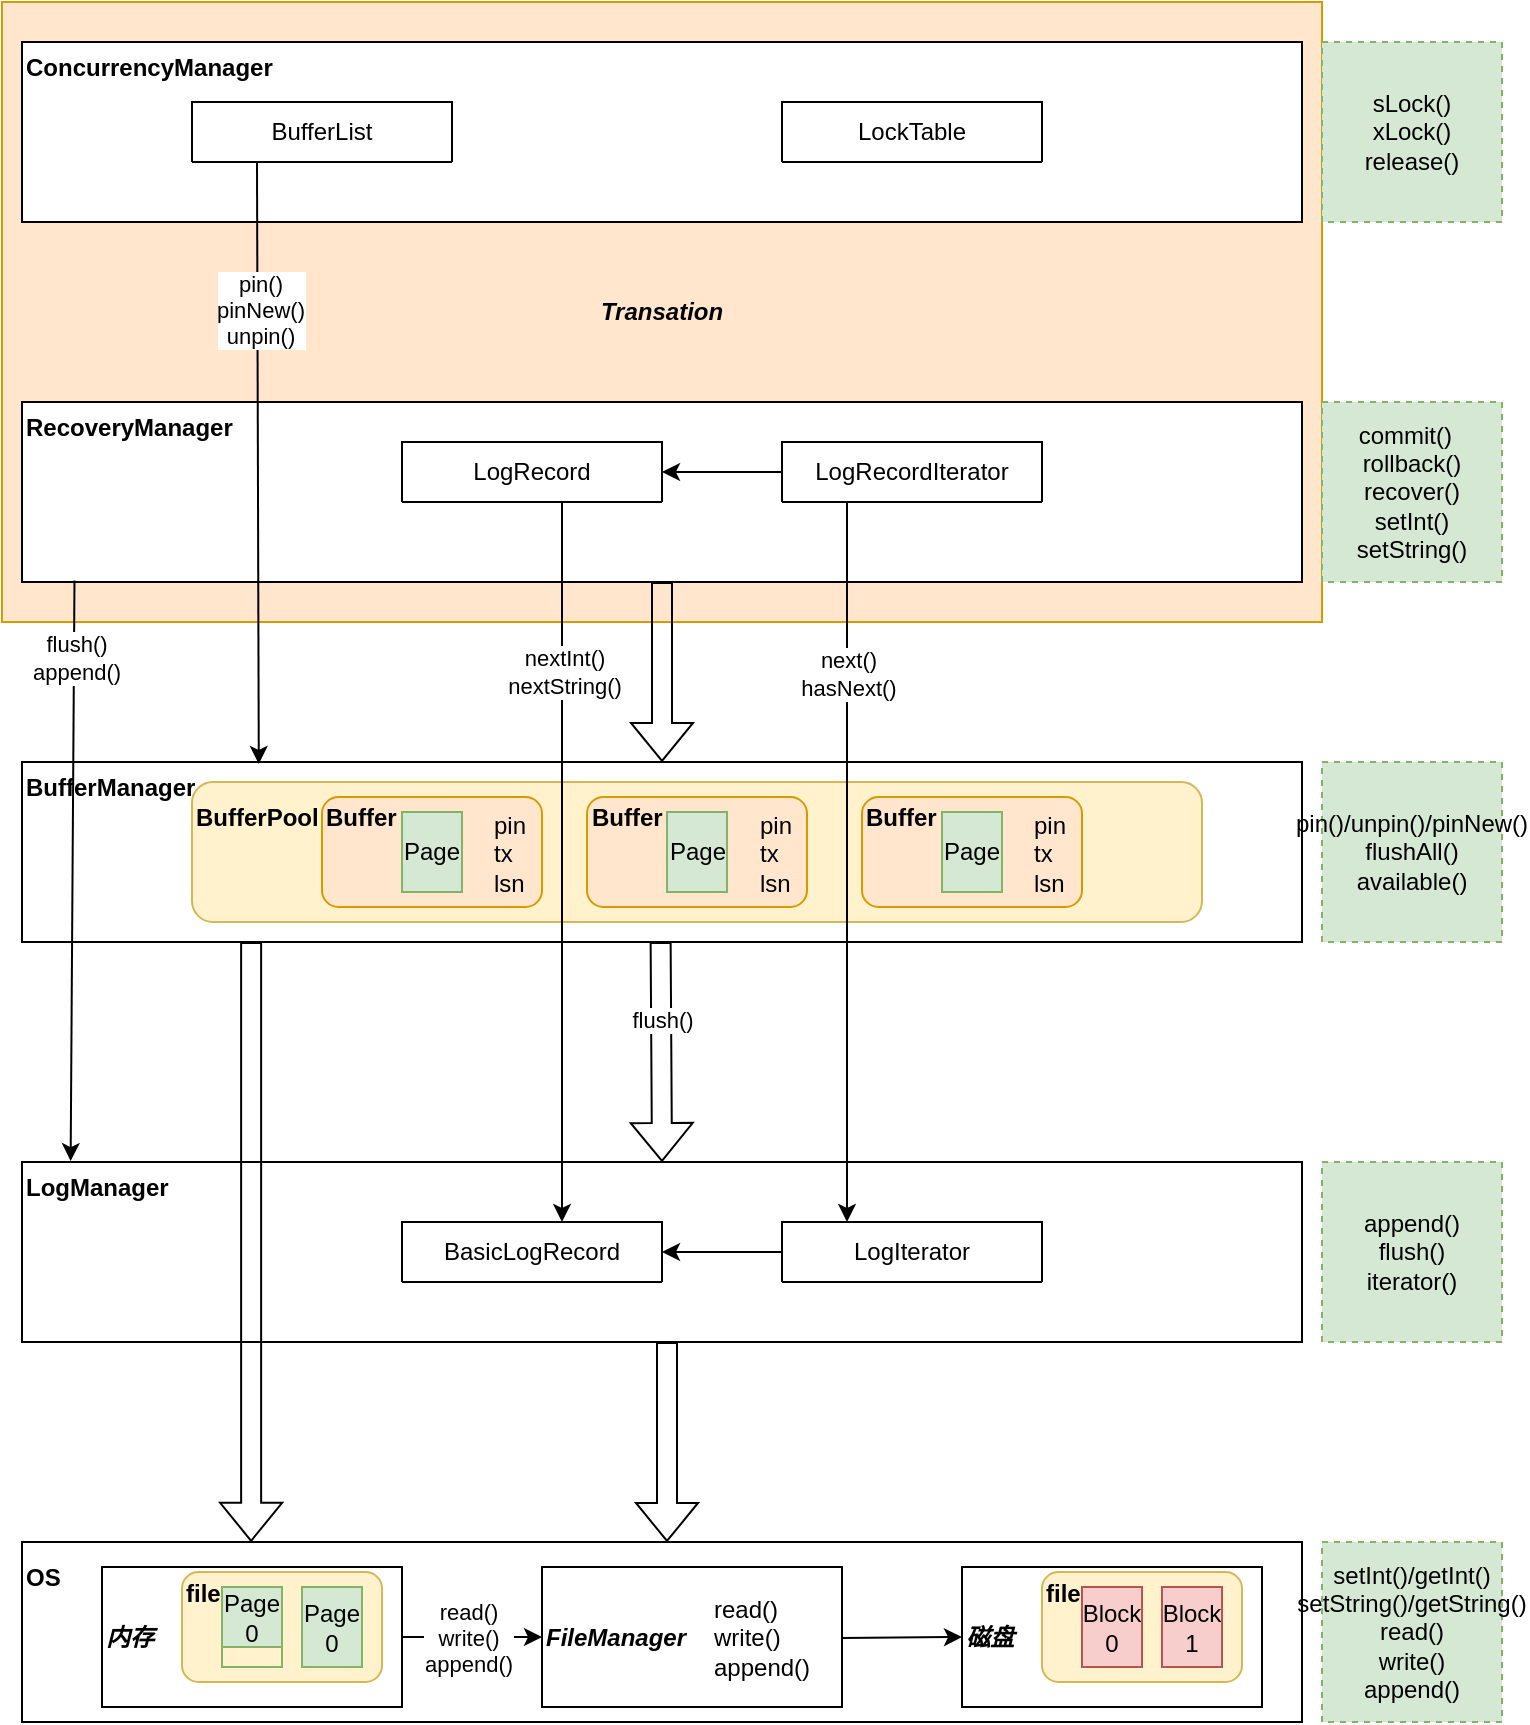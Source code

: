 <mxfile version="24.4.9" type="device">
  <diagram name="第 1 页" id="Z0V8dbVa-5bJPnrBIO7Z">
    <mxGraphModel dx="1188" dy="626" grid="1" gridSize="10" guides="1" tooltips="1" connect="1" arrows="1" fold="1" page="1" pageScale="1" pageWidth="827" pageHeight="1169" math="0" shadow="0">
      <root>
        <mxCell id="0" />
        <mxCell id="1" parent="0" />
        <mxCell id="BYR6fxOjp8F17I5fI36C-157" value="&lt;b&gt;&lt;i&gt;Transation&lt;/i&gt;&lt;/b&gt;" style="rounded=0;whiteSpace=wrap;html=1;fillColor=#ffe6cc;strokeColor=#d79b00;" vertex="1" parent="1">
          <mxGeometry x="70" y="90" width="660" height="310" as="geometry" />
        </mxCell>
        <mxCell id="BYR6fxOjp8F17I5fI36C-4" value="&lt;p style=&quot;margin-top: 0px; margin-left: 0px; margin-bottom: 55px;&quot;&gt;&lt;b&gt;OS&lt;/b&gt;&lt;/p&gt;" style="rounded=0;whiteSpace=wrap;html=1;align=left;" vertex="1" parent="1">
          <mxGeometry x="80" y="860" width="640" height="90" as="geometry" />
        </mxCell>
        <mxCell id="BYR6fxOjp8F17I5fI36C-33" value="&lt;b&gt;&lt;i&gt;磁盘&lt;/i&gt;&lt;/b&gt;" style="rounded=0;whiteSpace=wrap;html=1;align=left;" vertex="1" parent="1">
          <mxGeometry x="550" y="872.5" width="150" height="70" as="geometry" />
        </mxCell>
        <mxCell id="BYR6fxOjp8F17I5fI36C-13" value="&lt;p style=&quot;margin-top: 0px; margin-left: 0px; margin-bottom: 35px;&quot;&gt;&lt;b&gt;file&lt;/b&gt;&lt;/p&gt;" style="rounded=1;whiteSpace=wrap;html=1;align=left;fillColor=#fff2cc;strokeColor=#d6b656;" vertex="1" parent="1">
          <mxGeometry x="590" y="875" width="100" height="55" as="geometry" />
        </mxCell>
        <mxCell id="BYR6fxOjp8F17I5fI36C-14" value="Block&lt;div&gt;0&lt;/div&gt;" style="rounded=0;whiteSpace=wrap;html=1;fillColor=#f8cecc;strokeColor=#b85450;" vertex="1" parent="1">
          <mxGeometry x="610" y="882.5" width="30" height="40" as="geometry" />
        </mxCell>
        <mxCell id="BYR6fxOjp8F17I5fI36C-15" value="Block&lt;div&gt;1&lt;/div&gt;" style="rounded=0;whiteSpace=wrap;html=1;fillColor=#f8cecc;strokeColor=#b85450;" vertex="1" parent="1">
          <mxGeometry x="650" y="882.5" width="30" height="40" as="geometry" />
        </mxCell>
        <mxCell id="BYR6fxOjp8F17I5fI36C-32" value="&lt;b&gt;&lt;i&gt;内存&lt;/i&gt;&lt;/b&gt;" style="rounded=0;whiteSpace=wrap;html=1;align=left;" vertex="1" parent="1">
          <mxGeometry x="120" y="872.5" width="150" height="70" as="geometry" />
        </mxCell>
        <mxCell id="BYR6fxOjp8F17I5fI36C-16" value="&lt;p style=&quot;margin-top: 0px; margin-left: 0px; margin-bottom: 35px;&quot;&gt;&lt;b&gt;file&lt;/b&gt;&lt;/p&gt;" style="rounded=1;whiteSpace=wrap;html=1;align=left;fillColor=#fff2cc;strokeColor=#d6b656;" vertex="1" parent="1">
          <mxGeometry x="160" y="875" width="100" height="55" as="geometry" />
        </mxCell>
        <mxCell id="BYR6fxOjp8F17I5fI36C-18" value="Page&lt;div&gt;0&lt;/div&gt;" style="rounded=0;whiteSpace=wrap;html=1;fillColor=#d5e8d4;strokeColor=#82b366;" vertex="1" parent="1">
          <mxGeometry x="220" y="882.5" width="30" height="40" as="geometry" />
        </mxCell>
        <mxCell id="BYR6fxOjp8F17I5fI36C-48" value="&lt;p style=&quot;margin-top: 0px; margin-left: 0px; margin-bottom: 65px;&quot;&gt;&lt;b&gt;LogManager&lt;/b&gt;&lt;/p&gt;" style="rounded=0;whiteSpace=wrap;html=1;align=left;" vertex="1" parent="1">
          <mxGeometry x="80" y="670" width="640" height="90" as="geometry" />
        </mxCell>
        <mxCell id="BYR6fxOjp8F17I5fI36C-49" value="Page&lt;div&gt;0&lt;/div&gt;" style="swimlane;fontStyle=0;childLayout=stackLayout;horizontal=1;startSize=30;horizontalStack=0;resizeParent=1;resizeParentMax=0;resizeLast=0;collapsible=1;marginBottom=0;whiteSpace=wrap;html=1;fillColor=#d5e8d4;strokeColor=#82b366;" vertex="1" collapsed="1" parent="1">
          <mxGeometry x="180" y="882.5" width="30" height="40" as="geometry">
            <mxRectangle x="180" y="882.5" width="60" height="150" as="alternateBounds" />
          </mxGeometry>
        </mxCell>
        <mxCell id="BYR6fxOjp8F17I5fI36C-50" value="setInt()" style="text;strokeColor=none;fillColor=none;align=left;verticalAlign=middle;spacingLeft=4;spacingRight=4;overflow=hidden;points=[[0,0.5],[1,0.5]];portConstraint=eastwest;rotatable=0;whiteSpace=wrap;html=1;" vertex="1" parent="BYR6fxOjp8F17I5fI36C-49">
          <mxGeometry y="30" width="60" height="30" as="geometry" />
        </mxCell>
        <mxCell id="BYR6fxOjp8F17I5fI36C-51" value="getInt()" style="text;strokeColor=none;fillColor=none;align=left;verticalAlign=middle;spacingLeft=4;spacingRight=4;overflow=hidden;points=[[0,0.5],[1,0.5]];portConstraint=eastwest;rotatable=0;whiteSpace=wrap;html=1;" vertex="1" parent="BYR6fxOjp8F17I5fI36C-49">
          <mxGeometry y="60" width="60" height="30" as="geometry" />
        </mxCell>
        <mxCell id="BYR6fxOjp8F17I5fI36C-52" value="setString()" style="text;strokeColor=none;fillColor=none;align=left;verticalAlign=middle;spacingLeft=4;spacingRight=4;overflow=hidden;points=[[0,0.5],[1,0.5]];portConstraint=eastwest;rotatable=0;whiteSpace=wrap;html=1;" vertex="1" parent="BYR6fxOjp8F17I5fI36C-49">
          <mxGeometry y="90" width="60" height="30" as="geometry" />
        </mxCell>
        <mxCell id="BYR6fxOjp8F17I5fI36C-54" value="getString()" style="text;strokeColor=none;fillColor=none;align=left;verticalAlign=middle;spacingLeft=4;spacingRight=4;overflow=hidden;points=[[0,0.5],[1,0.5]];portConstraint=eastwest;rotatable=0;whiteSpace=wrap;html=1;" vertex="1" parent="BYR6fxOjp8F17I5fI36C-49">
          <mxGeometry y="120" width="60" height="30" as="geometry" />
        </mxCell>
        <mxCell id="BYR6fxOjp8F17I5fI36C-59" value="&lt;b&gt;&lt;i&gt;FileManager&lt;/i&gt;&lt;/b&gt;" style="rounded=0;whiteSpace=wrap;html=1;align=left;" vertex="1" parent="1">
          <mxGeometry x="340" y="872.5" width="150" height="70" as="geometry" />
        </mxCell>
        <mxCell id="BYR6fxOjp8F17I5fI36C-60" value="" style="endArrow=classic;html=1;rounded=0;exitX=1;exitY=0.5;exitDx=0;exitDy=0;" edge="1" parent="1" source="BYR6fxOjp8F17I5fI36C-32" target="BYR6fxOjp8F17I5fI36C-59">
          <mxGeometry width="50" height="50" relative="1" as="geometry">
            <mxPoint x="410" y="820" as="sourcePoint" />
            <mxPoint x="460" y="770" as="targetPoint" />
          </mxGeometry>
        </mxCell>
        <mxCell id="BYR6fxOjp8F17I5fI36C-61" value="read()&lt;div&gt;write()&lt;/div&gt;&lt;div&gt;append()&lt;/div&gt;" style="edgeLabel;html=1;align=center;verticalAlign=middle;resizable=0;points=[];" vertex="1" connectable="0" parent="BYR6fxOjp8F17I5fI36C-60">
          <mxGeometry x="-0.077" relative="1" as="geometry">
            <mxPoint as="offset" />
          </mxGeometry>
        </mxCell>
        <mxCell id="BYR6fxOjp8F17I5fI36C-62" value="read()&lt;div&gt;write()&lt;/div&gt;&lt;div&gt;append()&lt;/div&gt;" style="text;strokeColor=none;fillColor=none;align=left;verticalAlign=middle;spacingLeft=4;spacingRight=4;overflow=hidden;points=[[0,0.5],[1,0.5]];portConstraint=eastwest;rotatable=0;whiteSpace=wrap;html=1;" vertex="1" parent="1">
          <mxGeometry x="420" y="882.5" width="80" height="50" as="geometry" />
        </mxCell>
        <mxCell id="BYR6fxOjp8F17I5fI36C-63" value="" style="endArrow=classic;html=1;rounded=0;entryX=0;entryY=0.5;entryDx=0;entryDy=0;" edge="1" parent="1" target="BYR6fxOjp8F17I5fI36C-33">
          <mxGeometry width="50" height="50" relative="1" as="geometry">
            <mxPoint x="490" y="908" as="sourcePoint" />
            <mxPoint x="460" y="770" as="targetPoint" />
          </mxGeometry>
        </mxCell>
        <mxCell id="BYR6fxOjp8F17I5fI36C-65" value="BasicLogRecord" style="swimlane;fontStyle=0;childLayout=stackLayout;horizontal=1;startSize=30;horizontalStack=0;resizeParent=1;resizeParentMax=0;resizeLast=0;collapsible=1;marginBottom=0;whiteSpace=wrap;html=1;" vertex="1" collapsed="1" parent="1">
          <mxGeometry x="270" y="700" width="130" height="30" as="geometry">
            <mxRectangle x="270" y="700" width="130" height="90" as="alternateBounds" />
          </mxGeometry>
        </mxCell>
        <mxCell id="BYR6fxOjp8F17I5fI36C-66" value="nextInt()" style="text;strokeColor=none;fillColor=none;align=left;verticalAlign=middle;spacingLeft=4;spacingRight=4;overflow=hidden;points=[[0,0.5],[1,0.5]];portConstraint=eastwest;rotatable=0;whiteSpace=wrap;html=1;" vertex="1" parent="BYR6fxOjp8F17I5fI36C-65">
          <mxGeometry y="30" width="130" height="30" as="geometry" />
        </mxCell>
        <mxCell id="BYR6fxOjp8F17I5fI36C-67" value="nextString()" style="text;strokeColor=none;fillColor=none;align=left;verticalAlign=middle;spacingLeft=4;spacingRight=4;overflow=hidden;points=[[0,0.5],[1,0.5]];portConstraint=eastwest;rotatable=0;whiteSpace=wrap;html=1;" vertex="1" parent="BYR6fxOjp8F17I5fI36C-65">
          <mxGeometry y="60" width="130" height="30" as="geometry" />
        </mxCell>
        <mxCell id="BYR6fxOjp8F17I5fI36C-127" style="edgeStyle=orthogonalEdgeStyle;rounded=0;orthogonalLoop=1;jettySize=auto;html=1;exitX=0;exitY=0.5;exitDx=0;exitDy=0;entryX=1;entryY=0.5;entryDx=0;entryDy=0;" edge="1" parent="1" source="BYR6fxOjp8F17I5fI36C-69" target="BYR6fxOjp8F17I5fI36C-65">
          <mxGeometry relative="1" as="geometry" />
        </mxCell>
        <mxCell id="BYR6fxOjp8F17I5fI36C-69" value="LogIterator" style="swimlane;fontStyle=0;childLayout=stackLayout;horizontal=1;startSize=30;horizontalStack=0;resizeParent=1;resizeParentMax=0;resizeLast=0;collapsible=1;marginBottom=0;whiteSpace=wrap;html=1;" vertex="1" collapsed="1" parent="1">
          <mxGeometry x="460" y="700" width="130" height="30" as="geometry">
            <mxRectangle x="460" y="700" width="130" height="90" as="alternateBounds" />
          </mxGeometry>
        </mxCell>
        <mxCell id="BYR6fxOjp8F17I5fI36C-70" value="hasNext()" style="text;strokeColor=none;fillColor=none;align=left;verticalAlign=middle;spacingLeft=4;spacingRight=4;overflow=hidden;points=[[0,0.5],[1,0.5]];portConstraint=eastwest;rotatable=0;whiteSpace=wrap;html=1;" vertex="1" parent="BYR6fxOjp8F17I5fI36C-69">
          <mxGeometry y="30" width="130" height="30" as="geometry" />
        </mxCell>
        <mxCell id="BYR6fxOjp8F17I5fI36C-71" value="next()" style="text;strokeColor=none;fillColor=none;align=left;verticalAlign=middle;spacingLeft=4;spacingRight=4;overflow=hidden;points=[[0,0.5],[1,0.5]];portConstraint=eastwest;rotatable=0;whiteSpace=wrap;html=1;" vertex="1" parent="BYR6fxOjp8F17I5fI36C-69">
          <mxGeometry y="60" width="130" height="30" as="geometry" />
        </mxCell>
        <mxCell id="BYR6fxOjp8F17I5fI36C-76" value="&lt;p style=&quot;margin-top: 0px; margin-left: 0px; margin-bottom: 65px;&quot;&gt;&lt;b&gt;BufferManager&lt;/b&gt;&lt;/p&gt;" style="rounded=0;whiteSpace=wrap;html=1;align=left;" vertex="1" parent="1">
          <mxGeometry x="80" y="470" width="640" height="90" as="geometry" />
        </mxCell>
        <mxCell id="BYR6fxOjp8F17I5fI36C-78" value="&lt;p style=&quot;margin-top: 0px; margin-left: 0px; margin-bottom: 35px;&quot;&gt;&lt;b&gt;BufferPool&lt;/b&gt;&lt;/p&gt;" style="rounded=1;whiteSpace=wrap;html=1;align=left;fillColor=#fff2cc;strokeColor=#d6b656;" vertex="1" parent="1">
          <mxGeometry x="165" y="480" width="505" height="70" as="geometry" />
        </mxCell>
        <mxCell id="BYR6fxOjp8F17I5fI36C-85" value="&lt;p style=&quot;margin-top: 0px; margin-left: 0px; margin-bottom: 35px;&quot;&gt;&lt;b&gt;Buffer&lt;/b&gt;&lt;/p&gt;" style="rounded=1;whiteSpace=wrap;html=1;align=left;strokeColor=#d79b00;fillColor=#ffe6cc;" vertex="1" parent="1">
          <mxGeometry x="230" y="487.5" width="110" height="55" as="geometry" />
        </mxCell>
        <mxCell id="BYR6fxOjp8F17I5fI36C-80" value="Page" style="rounded=0;whiteSpace=wrap;html=1;fillColor=#d5e8d4;strokeColor=#82b366;" vertex="1" parent="1">
          <mxGeometry x="270" y="495" width="30" height="40" as="geometry" />
        </mxCell>
        <mxCell id="BYR6fxOjp8F17I5fI36C-86" value="pin&lt;div&gt;tx&lt;/div&gt;&lt;div&gt;lsn&lt;/div&gt;" style="text;strokeColor=none;fillColor=none;align=left;verticalAlign=middle;spacingLeft=4;spacingRight=4;overflow=hidden;points=[[0,0.5],[1,0.5]];portConstraint=eastwest;rotatable=0;whiteSpace=wrap;html=1;" vertex="1" parent="1">
          <mxGeometry x="310" y="492.5" width="30" height="45" as="geometry" />
        </mxCell>
        <mxCell id="BYR6fxOjp8F17I5fI36C-88" value="&lt;p style=&quot;margin-top: 0px; margin-left: 0px; margin-bottom: 35px;&quot;&gt;&lt;b&gt;Buffer&lt;/b&gt;&lt;/p&gt;" style="rounded=1;whiteSpace=wrap;html=1;align=left;strokeColor=#d79b00;fillColor=#ffe6cc;" vertex="1" parent="1">
          <mxGeometry x="362.5" y="487.5" width="110" height="55" as="geometry" />
        </mxCell>
        <mxCell id="BYR6fxOjp8F17I5fI36C-89" value="Page" style="rounded=0;whiteSpace=wrap;html=1;fillColor=#d5e8d4;strokeColor=#82b366;" vertex="1" parent="1">
          <mxGeometry x="402.5" y="495" width="30" height="40" as="geometry" />
        </mxCell>
        <mxCell id="BYR6fxOjp8F17I5fI36C-90" value="pin&lt;div&gt;tx&lt;/div&gt;&lt;div&gt;lsn&lt;/div&gt;" style="text;strokeColor=none;fillColor=none;align=left;verticalAlign=middle;spacingLeft=4;spacingRight=4;overflow=hidden;points=[[0,0.5],[1,0.5]];portConstraint=eastwest;rotatable=0;whiteSpace=wrap;html=1;" vertex="1" parent="1">
          <mxGeometry x="442.5" y="492.5" width="30" height="45" as="geometry" />
        </mxCell>
        <mxCell id="BYR6fxOjp8F17I5fI36C-92" value="&lt;p style=&quot;margin-top: 0px; margin-left: 0px; margin-bottom: 35px;&quot;&gt;&lt;b&gt;Buffer&lt;/b&gt;&lt;/p&gt;" style="rounded=1;whiteSpace=wrap;html=1;align=left;strokeColor=#d79b00;fillColor=#ffe6cc;" vertex="1" parent="1">
          <mxGeometry x="500" y="487.5" width="110" height="55" as="geometry" />
        </mxCell>
        <mxCell id="BYR6fxOjp8F17I5fI36C-93" value="Page" style="rounded=0;whiteSpace=wrap;html=1;fillColor=#d5e8d4;strokeColor=#82b366;" vertex="1" parent="1">
          <mxGeometry x="540" y="495" width="30" height="40" as="geometry" />
        </mxCell>
        <mxCell id="BYR6fxOjp8F17I5fI36C-94" value="pin&lt;div&gt;tx&lt;/div&gt;&lt;div&gt;lsn&lt;/div&gt;" style="text;strokeColor=none;fillColor=none;align=left;verticalAlign=middle;spacingLeft=4;spacingRight=4;overflow=hidden;points=[[0,0.5],[1,0.5]];portConstraint=eastwest;rotatable=0;whiteSpace=wrap;html=1;" vertex="1" parent="1">
          <mxGeometry x="580" y="492.5" width="30" height="45" as="geometry" />
        </mxCell>
        <mxCell id="BYR6fxOjp8F17I5fI36C-100" value="&lt;p style=&quot;margin-top: 0px; margin-left: 0px; margin-bottom: 65px;&quot;&gt;&lt;b&gt;RecoveryManager&lt;/b&gt;&lt;/p&gt;" style="rounded=0;whiteSpace=wrap;html=1;align=left;" vertex="1" parent="1">
          <mxGeometry x="80" y="290" width="640" height="90" as="geometry" />
        </mxCell>
        <mxCell id="BYR6fxOjp8F17I5fI36C-101" value="" style="endArrow=classic;html=1;rounded=0;exitX=0.041;exitY=0.992;exitDx=0;exitDy=0;exitPerimeter=0;entryX=0.038;entryY=-0.005;entryDx=0;entryDy=0;entryPerimeter=0;" edge="1" parent="1" source="BYR6fxOjp8F17I5fI36C-100" target="BYR6fxOjp8F17I5fI36C-48">
          <mxGeometry width="50" height="50" relative="1" as="geometry">
            <mxPoint x="410" y="570" as="sourcePoint" />
            <mxPoint x="460" y="520" as="targetPoint" />
          </mxGeometry>
        </mxCell>
        <mxCell id="BYR6fxOjp8F17I5fI36C-102" value="flush()&lt;div&gt;append()&lt;/div&gt;" style="edgeLabel;html=1;align=center;verticalAlign=middle;resizable=0;points=[];" vertex="1" connectable="0" parent="BYR6fxOjp8F17I5fI36C-101">
          <mxGeometry x="0.044" y="2" relative="1" as="geometry">
            <mxPoint y="-113" as="offset" />
          </mxGeometry>
        </mxCell>
        <mxCell id="BYR6fxOjp8F17I5fI36C-107" value="LogRecord" style="swimlane;fontStyle=0;childLayout=stackLayout;horizontal=1;startSize=30;horizontalStack=0;resizeParent=1;resizeParentMax=0;resizeLast=0;collapsible=1;marginBottom=0;whiteSpace=wrap;html=1;" vertex="1" collapsed="1" parent="1">
          <mxGeometry x="270" y="310" width="130" height="30" as="geometry">
            <mxRectangle x="270" y="310" width="130" height="150" as="alternateBounds" />
          </mxGeometry>
        </mxCell>
        <mxCell id="BYR6fxOjp8F17I5fI36C-108" value="writeToLog()" style="text;strokeColor=none;fillColor=none;align=left;verticalAlign=middle;spacingLeft=4;spacingRight=4;overflow=hidden;points=[[0,0.5],[1,0.5]];portConstraint=eastwest;rotatable=0;whiteSpace=wrap;html=1;" vertex="1" parent="BYR6fxOjp8F17I5fI36C-107">
          <mxGeometry y="30" width="130" height="30" as="geometry" />
        </mxCell>
        <mxCell id="BYR6fxOjp8F17I5fI36C-109" value="op()" style="text;strokeColor=none;fillColor=none;align=left;verticalAlign=middle;spacingLeft=4;spacingRight=4;overflow=hidden;points=[[0,0.5],[1,0.5]];portConstraint=eastwest;rotatable=0;whiteSpace=wrap;html=1;" vertex="1" parent="BYR6fxOjp8F17I5fI36C-107">
          <mxGeometry y="60" width="130" height="30" as="geometry" />
        </mxCell>
        <mxCell id="BYR6fxOjp8F17I5fI36C-113" value="txNumber()" style="text;strokeColor=none;fillColor=none;align=left;verticalAlign=middle;spacingLeft=4;spacingRight=4;overflow=hidden;points=[[0,0.5],[1,0.5]];portConstraint=eastwest;rotatable=0;whiteSpace=wrap;html=1;" vertex="1" parent="BYR6fxOjp8F17I5fI36C-107">
          <mxGeometry y="90" width="130" height="30" as="geometry" />
        </mxCell>
        <mxCell id="BYR6fxOjp8F17I5fI36C-114" value="undo()" style="text;strokeColor=none;fillColor=none;align=left;verticalAlign=middle;spacingLeft=4;spacingRight=4;overflow=hidden;points=[[0,0.5],[1,0.5]];portConstraint=eastwest;rotatable=0;whiteSpace=wrap;html=1;" vertex="1" parent="BYR6fxOjp8F17I5fI36C-107">
          <mxGeometry y="120" width="130" height="30" as="geometry" />
        </mxCell>
        <mxCell id="BYR6fxOjp8F17I5fI36C-140" style="edgeStyle=orthogonalEdgeStyle;rounded=0;orthogonalLoop=1;jettySize=auto;html=1;exitX=0;exitY=0.5;exitDx=0;exitDy=0;entryX=1;entryY=0.5;entryDx=0;entryDy=0;" edge="1" parent="1" source="BYR6fxOjp8F17I5fI36C-110" target="BYR6fxOjp8F17I5fI36C-107">
          <mxGeometry relative="1" as="geometry" />
        </mxCell>
        <mxCell id="BYR6fxOjp8F17I5fI36C-110" value="LogRecordIterator" style="swimlane;fontStyle=0;childLayout=stackLayout;horizontal=1;startSize=30;horizontalStack=0;resizeParent=1;resizeParentMax=0;resizeLast=0;collapsible=1;marginBottom=0;whiteSpace=wrap;html=1;" vertex="1" collapsed="1" parent="1">
          <mxGeometry x="460" y="310" width="130" height="30" as="geometry">
            <mxRectangle x="460" y="310" width="130" height="90" as="alternateBounds" />
          </mxGeometry>
        </mxCell>
        <mxCell id="BYR6fxOjp8F17I5fI36C-111" value="hasNext()" style="text;strokeColor=none;fillColor=none;align=left;verticalAlign=middle;spacingLeft=4;spacingRight=4;overflow=hidden;points=[[0,0.5],[1,0.5]];portConstraint=eastwest;rotatable=0;whiteSpace=wrap;html=1;" vertex="1" parent="BYR6fxOjp8F17I5fI36C-110">
          <mxGeometry y="30" width="130" height="30" as="geometry" />
        </mxCell>
        <mxCell id="BYR6fxOjp8F17I5fI36C-112" value="next()" style="text;strokeColor=none;fillColor=none;align=left;verticalAlign=middle;spacingLeft=4;spacingRight=4;overflow=hidden;points=[[0,0.5],[1,0.5]];portConstraint=eastwest;rotatable=0;whiteSpace=wrap;html=1;" vertex="1" parent="BYR6fxOjp8F17I5fI36C-110">
          <mxGeometry y="60" width="130" height="30" as="geometry" />
        </mxCell>
        <mxCell id="BYR6fxOjp8F17I5fI36C-115" value="" style="endArrow=classic;html=1;rounded=0;exitX=0.25;exitY=1;exitDx=0;exitDy=0;entryX=0.25;entryY=0;entryDx=0;entryDy=0;" edge="1" parent="1" source="BYR6fxOjp8F17I5fI36C-110" target="BYR6fxOjp8F17I5fI36C-69">
          <mxGeometry width="50" height="50" relative="1" as="geometry">
            <mxPoint x="410" y="570" as="sourcePoint" />
            <mxPoint x="460" y="520" as="targetPoint" />
          </mxGeometry>
        </mxCell>
        <mxCell id="BYR6fxOjp8F17I5fI36C-121" value="next()&lt;div&gt;hasNext()&lt;/div&gt;" style="edgeLabel;html=1;align=center;verticalAlign=middle;resizable=0;points=[];" vertex="1" connectable="0" parent="BYR6fxOjp8F17I5fI36C-115">
          <mxGeometry x="-0.521" relative="1" as="geometry">
            <mxPoint as="offset" />
          </mxGeometry>
        </mxCell>
        <mxCell id="BYR6fxOjp8F17I5fI36C-118" value="" style="endArrow=classic;html=1;rounded=0;exitX=0.25;exitY=1;exitDx=0;exitDy=0;entryX=0.25;entryY=0;entryDx=0;entryDy=0;" edge="1" parent="1">
          <mxGeometry width="50" height="50" relative="1" as="geometry">
            <mxPoint x="350" y="340" as="sourcePoint" />
            <mxPoint x="350" y="700" as="targetPoint" />
          </mxGeometry>
        </mxCell>
        <mxCell id="BYR6fxOjp8F17I5fI36C-120" value="nextInt()&lt;div&gt;nextString()&lt;/div&gt;" style="edgeLabel;html=1;align=center;verticalAlign=middle;resizable=0;points=[];" vertex="1" connectable="0" parent="BYR6fxOjp8F17I5fI36C-118">
          <mxGeometry x="-0.529" y="1" relative="1" as="geometry">
            <mxPoint as="offset" />
          </mxGeometry>
        </mxCell>
        <mxCell id="BYR6fxOjp8F17I5fI36C-129" value="append()&lt;div&gt;flush()&lt;/div&gt;&lt;div&gt;iterator()&lt;/div&gt;" style="rounded=0;whiteSpace=wrap;html=1;dashed=1;fillColor=#d5e8d4;strokeColor=#82b366;" vertex="1" parent="1">
          <mxGeometry x="730" y="670" width="90" height="90" as="geometry" />
        </mxCell>
        <mxCell id="BYR6fxOjp8F17I5fI36C-130" value="&lt;div&gt;setInt()/&lt;span style=&quot;background-color: initial;&quot;&gt;getInt()&lt;/span&gt;&lt;/div&gt;&lt;div&gt;setString()/&lt;span style=&quot;background-color: initial;&quot;&gt;getString()&lt;/span&gt;&lt;/div&gt;&lt;div&gt;read()&lt;/div&gt;&lt;div&gt;write()&lt;/div&gt;&lt;div&gt;append()&lt;/div&gt;" style="rounded=0;whiteSpace=wrap;html=1;dashed=1;fillColor=#d5e8d4;strokeColor=#82b366;" vertex="1" parent="1">
          <mxGeometry x="730" y="860" width="90" height="90" as="geometry" />
        </mxCell>
        <mxCell id="BYR6fxOjp8F17I5fI36C-131" value="" style="shape=flexArrow;endArrow=classic;html=1;rounded=0;entryX=0.515;entryY=0.007;entryDx=0;entryDy=0;entryPerimeter=0;exitX=0.515;exitY=1.007;exitDx=0;exitDy=0;exitPerimeter=0;" edge="1" parent="1">
          <mxGeometry width="50" height="50" relative="1" as="geometry">
            <mxPoint x="402.5" y="760.0" as="sourcePoint" />
            <mxPoint x="402.5" y="860.0" as="targetPoint" />
          </mxGeometry>
        </mxCell>
        <mxCell id="BYR6fxOjp8F17I5fI36C-132" value="pin()/unpin()/pinNew()&lt;div&gt;flushAll()&lt;/div&gt;&lt;div&gt;available()&lt;br&gt;&lt;/div&gt;" style="rounded=0;whiteSpace=wrap;html=1;dashed=1;fillColor=#d5e8d4;strokeColor=#82b366;" vertex="1" parent="1">
          <mxGeometry x="730" y="470" width="90" height="90" as="geometry" />
        </mxCell>
        <mxCell id="BYR6fxOjp8F17I5fI36C-133" value="" style="shape=flexArrow;endArrow=classic;html=1;rounded=0;exitX=0.179;exitY=1;exitDx=0;exitDy=0;exitPerimeter=0;entryX=0.179;entryY=-0.001;entryDx=0;entryDy=0;entryPerimeter=0;" edge="1" parent="1" source="BYR6fxOjp8F17I5fI36C-76" target="BYR6fxOjp8F17I5fI36C-4">
          <mxGeometry width="50" height="50" relative="1" as="geometry">
            <mxPoint x="410" y="640" as="sourcePoint" />
            <mxPoint x="460" y="590" as="targetPoint" />
          </mxGeometry>
        </mxCell>
        <mxCell id="BYR6fxOjp8F17I5fI36C-134" value="" style="shape=flexArrow;endArrow=classic;html=1;rounded=0;entryX=0.5;entryY=0;entryDx=0;entryDy=0;exitX=0.515;exitY=1.007;exitDx=0;exitDy=0;exitPerimeter=0;" edge="1" parent="1" target="BYR6fxOjp8F17I5fI36C-48">
          <mxGeometry width="50" height="50" relative="1" as="geometry">
            <mxPoint x="399.31" y="560.0" as="sourcePoint" />
            <mxPoint x="399.31" y="660.0" as="targetPoint" />
          </mxGeometry>
        </mxCell>
        <mxCell id="BYR6fxOjp8F17I5fI36C-136" value="flush()" style="edgeLabel;html=1;align=center;verticalAlign=middle;resizable=0;points=[];" vertex="1" connectable="0" parent="BYR6fxOjp8F17I5fI36C-134">
          <mxGeometry x="-0.287" y="-5" relative="1" as="geometry">
            <mxPoint x="5" as="offset" />
          </mxGeometry>
        </mxCell>
        <mxCell id="BYR6fxOjp8F17I5fI36C-137" value="&lt;div style=&quot;&quot;&gt;commit()&lt;span style=&quot;white-space: pre;&quot;&gt;&#x9;&lt;/span&gt;&lt;/div&gt;&lt;div style=&quot;&quot;&gt;rollback()&lt;/div&gt;&lt;div style=&quot;&quot;&gt;recover()&lt;/div&gt;&lt;div style=&quot;&quot;&gt;setInt()&lt;/div&gt;&lt;div style=&quot;&quot;&gt;setString()&lt;/div&gt;" style="rounded=0;whiteSpace=wrap;html=1;dashed=1;fillColor=#d5e8d4;strokeColor=#82b366;align=center;" vertex="1" parent="1">
          <mxGeometry x="730" y="290" width="90" height="90" as="geometry" />
        </mxCell>
        <mxCell id="BYR6fxOjp8F17I5fI36C-138" value="" style="shape=flexArrow;endArrow=classic;html=1;rounded=0;entryX=0.5;entryY=0;entryDx=0;entryDy=0;exitX=0.5;exitY=1;exitDx=0;exitDy=0;" edge="1" parent="1" source="BYR6fxOjp8F17I5fI36C-100" target="BYR6fxOjp8F17I5fI36C-76">
          <mxGeometry width="50" height="50" relative="1" as="geometry">
            <mxPoint x="403" y="390" as="sourcePoint" />
            <mxPoint x="403.19" y="470" as="targetPoint" />
          </mxGeometry>
        </mxCell>
        <mxCell id="BYR6fxOjp8F17I5fI36C-142" value="&lt;p style=&quot;margin-top: 0px; margin-left: 0px; margin-bottom: 65px;&quot;&gt;&lt;b&gt;ConcurrencyManager&lt;/b&gt;&lt;br&gt;&lt;/p&gt;" style="rounded=0;whiteSpace=wrap;html=1;align=left;" vertex="1" parent="1">
          <mxGeometry x="80" y="110" width="640" height="90" as="geometry" />
        </mxCell>
        <mxCell id="BYR6fxOjp8F17I5fI36C-144" value="LockTable" style="swimlane;fontStyle=0;childLayout=stackLayout;horizontal=1;startSize=30;horizontalStack=0;resizeParent=1;resizeParentMax=0;resizeLast=0;collapsible=1;marginBottom=0;whiteSpace=wrap;html=1;" vertex="1" collapsed="1" parent="1">
          <mxGeometry x="460" y="140" width="130" height="30" as="geometry">
            <mxRectangle x="460" y="140" width="130" height="120" as="alternateBounds" />
          </mxGeometry>
        </mxCell>
        <mxCell id="BYR6fxOjp8F17I5fI36C-145" value="sLock()" style="text;strokeColor=none;fillColor=none;align=left;verticalAlign=middle;spacingLeft=4;spacingRight=4;overflow=hidden;points=[[0,0.5],[1,0.5]];portConstraint=eastwest;rotatable=0;whiteSpace=wrap;html=1;" vertex="1" parent="BYR6fxOjp8F17I5fI36C-144">
          <mxGeometry y="30" width="130" height="30" as="geometry" />
        </mxCell>
        <mxCell id="BYR6fxOjp8F17I5fI36C-146" value="xLock()" style="text;strokeColor=none;fillColor=none;align=left;verticalAlign=middle;spacingLeft=4;spacingRight=4;overflow=hidden;points=[[0,0.5],[1,0.5]];portConstraint=eastwest;rotatable=0;whiteSpace=wrap;html=1;" vertex="1" parent="BYR6fxOjp8F17I5fI36C-144">
          <mxGeometry y="60" width="130" height="30" as="geometry" />
        </mxCell>
        <mxCell id="BYR6fxOjp8F17I5fI36C-147" value="unLock()" style="text;strokeColor=none;fillColor=none;align=left;verticalAlign=middle;spacingLeft=4;spacingRight=4;overflow=hidden;points=[[0,0.5],[1,0.5]];portConstraint=eastwest;rotatable=0;whiteSpace=wrap;html=1;" vertex="1" parent="BYR6fxOjp8F17I5fI36C-144">
          <mxGeometry y="90" width="130" height="30" as="geometry" />
        </mxCell>
        <mxCell id="BYR6fxOjp8F17I5fI36C-149" value="&lt;div style=&quot;&quot;&gt;sLock()&lt;/div&gt;&lt;div style=&quot;&quot;&gt;xLock()&lt;/div&gt;&lt;div style=&quot;&quot;&gt;release()&lt;/div&gt;" style="rounded=0;whiteSpace=wrap;html=1;dashed=1;fillColor=#d5e8d4;strokeColor=#82b366;align=center;" vertex="1" parent="1">
          <mxGeometry x="730" y="110" width="90" height="90" as="geometry" />
        </mxCell>
        <mxCell id="BYR6fxOjp8F17I5fI36C-150" value="BufferList" style="swimlane;fontStyle=0;childLayout=stackLayout;horizontal=1;startSize=30;horizontalStack=0;resizeParent=1;resizeParentMax=0;resizeLast=0;collapsible=1;marginBottom=0;whiteSpace=wrap;html=1;" vertex="1" collapsed="1" parent="1">
          <mxGeometry x="165" y="140" width="130" height="30" as="geometry">
            <mxRectangle x="165" y="140" width="130" height="150" as="alternateBounds" />
          </mxGeometry>
        </mxCell>
        <mxCell id="BYR6fxOjp8F17I5fI36C-151" value="pin()" style="text;strokeColor=none;fillColor=none;align=left;verticalAlign=middle;spacingLeft=4;spacingRight=4;overflow=hidden;points=[[0,0.5],[1,0.5]];portConstraint=eastwest;rotatable=0;whiteSpace=wrap;html=1;" vertex="1" parent="BYR6fxOjp8F17I5fI36C-150">
          <mxGeometry y="30" width="130" height="30" as="geometry" />
        </mxCell>
        <mxCell id="BYR6fxOjp8F17I5fI36C-156" value="unpin()" style="text;strokeColor=none;fillColor=none;align=left;verticalAlign=middle;spacingLeft=4;spacingRight=4;overflow=hidden;points=[[0,0.5],[1,0.5]];portConstraint=eastwest;rotatable=0;whiteSpace=wrap;html=1;" vertex="1" parent="BYR6fxOjp8F17I5fI36C-150">
          <mxGeometry y="60" width="130" height="30" as="geometry" />
        </mxCell>
        <mxCell id="BYR6fxOjp8F17I5fI36C-152" value="pinNew()" style="text;strokeColor=none;fillColor=none;align=left;verticalAlign=middle;spacingLeft=4;spacingRight=4;overflow=hidden;points=[[0,0.5],[1,0.5]];portConstraint=eastwest;rotatable=0;whiteSpace=wrap;html=1;" vertex="1" parent="BYR6fxOjp8F17I5fI36C-150">
          <mxGeometry y="90" width="130" height="30" as="geometry" />
        </mxCell>
        <mxCell id="BYR6fxOjp8F17I5fI36C-153" value="unpinAll()" style="text;strokeColor=none;fillColor=none;align=left;verticalAlign=middle;spacingLeft=4;spacingRight=4;overflow=hidden;points=[[0,0.5],[1,0.5]];portConstraint=eastwest;rotatable=0;whiteSpace=wrap;html=1;" vertex="1" parent="BYR6fxOjp8F17I5fI36C-150">
          <mxGeometry y="120" width="130" height="30" as="geometry" />
        </mxCell>
        <mxCell id="BYR6fxOjp8F17I5fI36C-154" value="" style="endArrow=classic;html=1;rounded=0;exitX=0.25;exitY=1;exitDx=0;exitDy=0;entryX=0.185;entryY=0.011;entryDx=0;entryDy=0;entryPerimeter=0;" edge="1" parent="1" source="BYR6fxOjp8F17I5fI36C-150" target="BYR6fxOjp8F17I5fI36C-76">
          <mxGeometry width="50" height="50" relative="1" as="geometry">
            <mxPoint x="410" y="340" as="sourcePoint" />
            <mxPoint x="460" y="290" as="targetPoint" />
          </mxGeometry>
        </mxCell>
        <mxCell id="BYR6fxOjp8F17I5fI36C-155" value="pin()&lt;div&gt;pinNew()&lt;/div&gt;&lt;div&gt;unpin()&lt;/div&gt;" style="edgeLabel;html=1;align=center;verticalAlign=middle;resizable=0;points=[];" vertex="1" connectable="0" parent="BYR6fxOjp8F17I5fI36C-154">
          <mxGeometry x="-0.508" y="1" relative="1" as="geometry">
            <mxPoint as="offset" />
          </mxGeometry>
        </mxCell>
      </root>
    </mxGraphModel>
  </diagram>
</mxfile>
